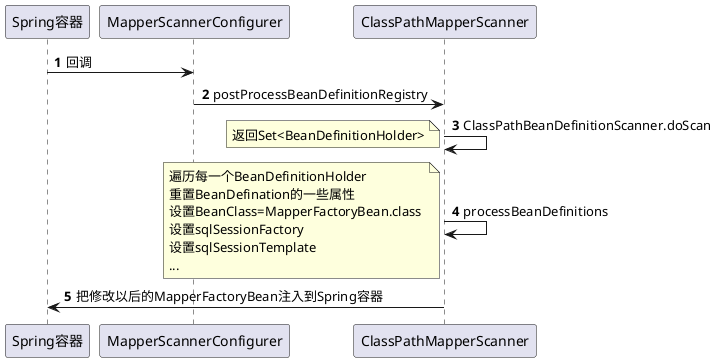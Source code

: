 @startuml
'https://plantuml.com/sequence-diagram
autonumber
Spring容器 -> MapperScannerConfigurer: 回调
MapperScannerConfigurer -> ClassPathMapperScanner: postProcessBeanDefinitionRegistry
ClassPathMapperScanner -> ClassPathMapperScanner: ClassPathBeanDefinitionScanner.doScan
note left: 返回Set<BeanDefinitionHolder>
ClassPathMapperScanner -> ClassPathMapperScanner: processBeanDefinitions
note left: 遍历每一个BeanDefinitionHolder\n重置BeanDefination的一些属性\n设置BeanClass=MapperFactoryBean.class \n设置sqlSessionFactory \n设置sqlSessionTemplate\n...
ClassPathMapperScanner ->  Spring容器 :把修改以后的MapperFactoryBean注入到Spring容器
@enduml